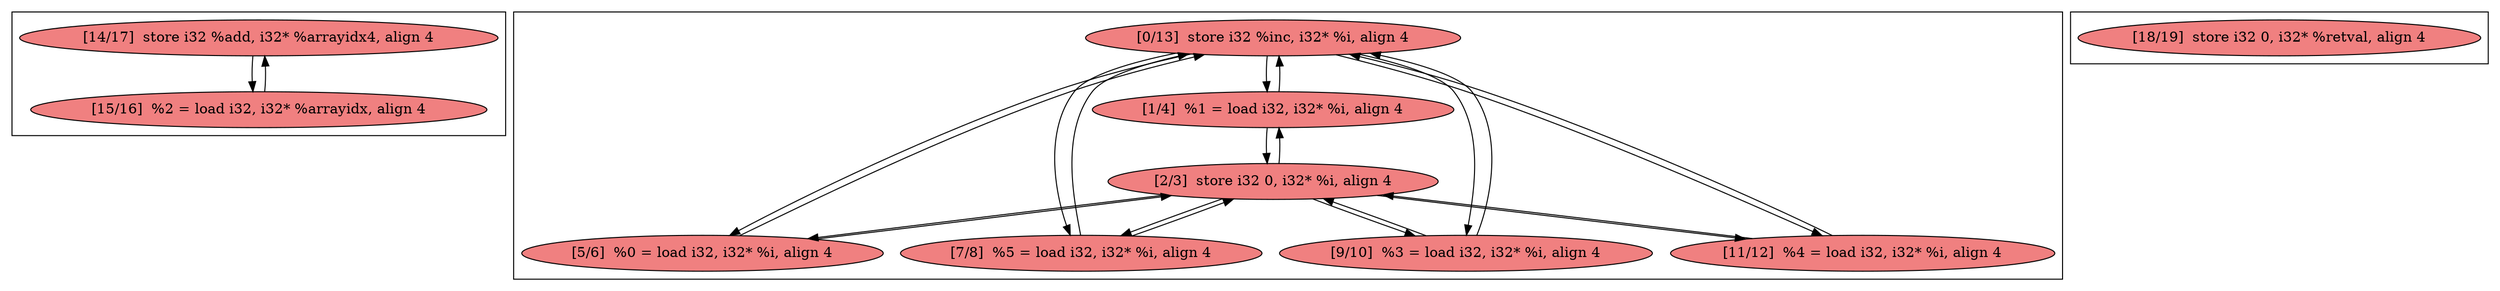 
digraph G {





subgraph cluster2 {


node32 [fillcolor=lightcoral,label="[14/17]  store i32 %add, i32* %arrayidx4, align 4",shape=ellipse,style=filled ]
node31 [fillcolor=lightcoral,label="[15/16]  %2 = load i32, i32* %arrayidx, align 4",shape=ellipse,style=filled ]

node32->node31 [ ]
node31->node32 [ ]


}

subgraph cluster0 {


node24 [fillcolor=lightcoral,label="[0/13]  store i32 %inc, i32* %i, align 4",shape=ellipse,style=filled ]
node26 [fillcolor=lightcoral,label="[1/4]  %1 = load i32, i32* %i, align 4",shape=ellipse,style=filled ]
node29 [fillcolor=lightcoral,label="[9/10]  %3 = load i32, i32* %i, align 4",shape=ellipse,style=filled ]
node23 [fillcolor=lightcoral,label="[11/12]  %4 = load i32, i32* %i, align 4",shape=ellipse,style=filled ]
node25 [fillcolor=lightcoral,label="[2/3]  store i32 0, i32* %i, align 4",shape=ellipse,style=filled ]
node27 [fillcolor=lightcoral,label="[5/6]  %0 = load i32, i32* %i, align 4",shape=ellipse,style=filled ]
node28 [fillcolor=lightcoral,label="[7/8]  %5 = load i32, i32* %i, align 4",shape=ellipse,style=filled ]

node29->node25 [ ]
node28->node25 [ ]
node24->node26 [ ]
node24->node28 [ ]
node28->node24 [ ]
node24->node29 [ ]
node25->node29 [ ]
node24->node27 [ ]
node23->node24 [ ]
node27->node24 [ ]
node24->node23 [ ]
node25->node23 [ ]
node25->node26 [ ]
node29->node24 [ ]
node25->node27 [ ]
node25->node28 [ ]
node26->node24 [ ]
node23->node25 [ ]
node26->node25 [ ]
node27->node25 [ ]


}

subgraph cluster1 {


node30 [fillcolor=lightcoral,label="[18/19]  store i32 0, i32* %retval, align 4",shape=ellipse,style=filled ]



}

}
